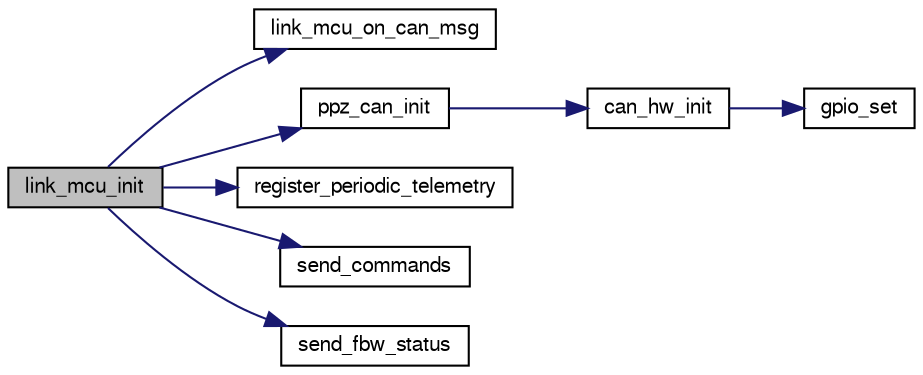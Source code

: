 digraph "link_mcu_init"
{
  edge [fontname="FreeSans",fontsize="10",labelfontname="FreeSans",labelfontsize="10"];
  node [fontname="FreeSans",fontsize="10",shape=record];
  rankdir="LR";
  Node1 [label="link_mcu_init",height=0.2,width=0.4,color="black", fillcolor="grey75", style="filled", fontcolor="black"];
  Node1 -> Node2 [color="midnightblue",fontsize="10",style="solid",fontname="FreeSans"];
  Node2 [label="link_mcu_on_can_msg",height=0.2,width=0.4,color="black", fillcolor="white", style="filled",URL="$link__mcu__can_8c.html#a9b98f23c7b3a434d4a626acf53a48172"];
  Node1 -> Node3 [color="midnightblue",fontsize="10",style="solid",fontname="FreeSans"];
  Node3 [label="ppz_can_init",height=0.2,width=0.4,color="black", fillcolor="white", style="filled",URL="$can_8c.html#ac7e36a7bd650eb577df12f0437f270bc"];
  Node3 -> Node4 [color="midnightblue",fontsize="10",style="solid",fontname="FreeSans"];
  Node4 [label="can_hw_init",height=0.2,width=0.4,color="black", fillcolor="white", style="filled",URL="$can__arch_8c.html#aea9abdf3d92f6edf1fbfeebec07eb2a2"];
  Node4 -> Node5 [color="midnightblue",fontsize="10",style="solid",fontname="FreeSans"];
  Node5 [label="gpio_set",height=0.2,width=0.4,color="black", fillcolor="white", style="filled",URL="$chibios_2mcu__periph_2gpio__arch_8h.html#a0da8ef247730680b4ffa595d11069051",tooltip="Set a gpio output to high level. "];
  Node1 -> Node6 [color="midnightblue",fontsize="10",style="solid",fontname="FreeSans"];
  Node6 [label="register_periodic_telemetry",height=0.2,width=0.4,color="black", fillcolor="white", style="filled",URL="$telemetry_8c.html#a8b8cf43739f06c54d16370c141b541a0",tooltip="Register a telemetry callback function. "];
  Node1 -> Node7 [color="midnightblue",fontsize="10",style="solid",fontname="FreeSans"];
  Node7 [label="send_commands",height=0.2,width=0.4,color="black", fillcolor="white", style="filled",URL="$demo__ahrs__actuators_8c.html#a4d3ebf2393fe597ab7a9a9e615ed2efe"];
  Node1 -> Node8 [color="midnightblue",fontsize="10",style="solid",fontname="FreeSans"];
  Node8 [label="send_fbw_status",height=0.2,width=0.4,color="black", fillcolor="white", style="filled",URL="$fixedwing_2main__fbw_8c.html#a884652270c62613741a5e4d77fe5ee9e"];
}
